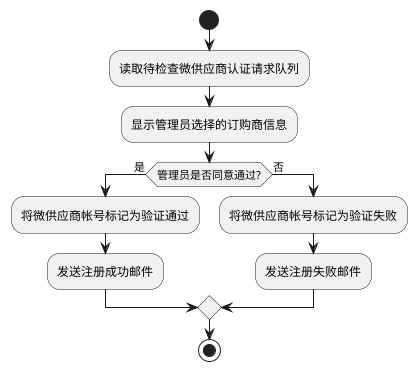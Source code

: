 @startuml
''' Layout
start
:读取待检查微供应商认证请求队列;
:显示管理员选择的订购商信息;
if (管理员是否同意通过?) then (是)
    :将微供应商帐号标记为验证通过;
    :发送注册成功邮件;
else (否)
    :将微供应商帐号标记为验证失败;
    :发送注册失败邮件;
endif
stop
@enduml